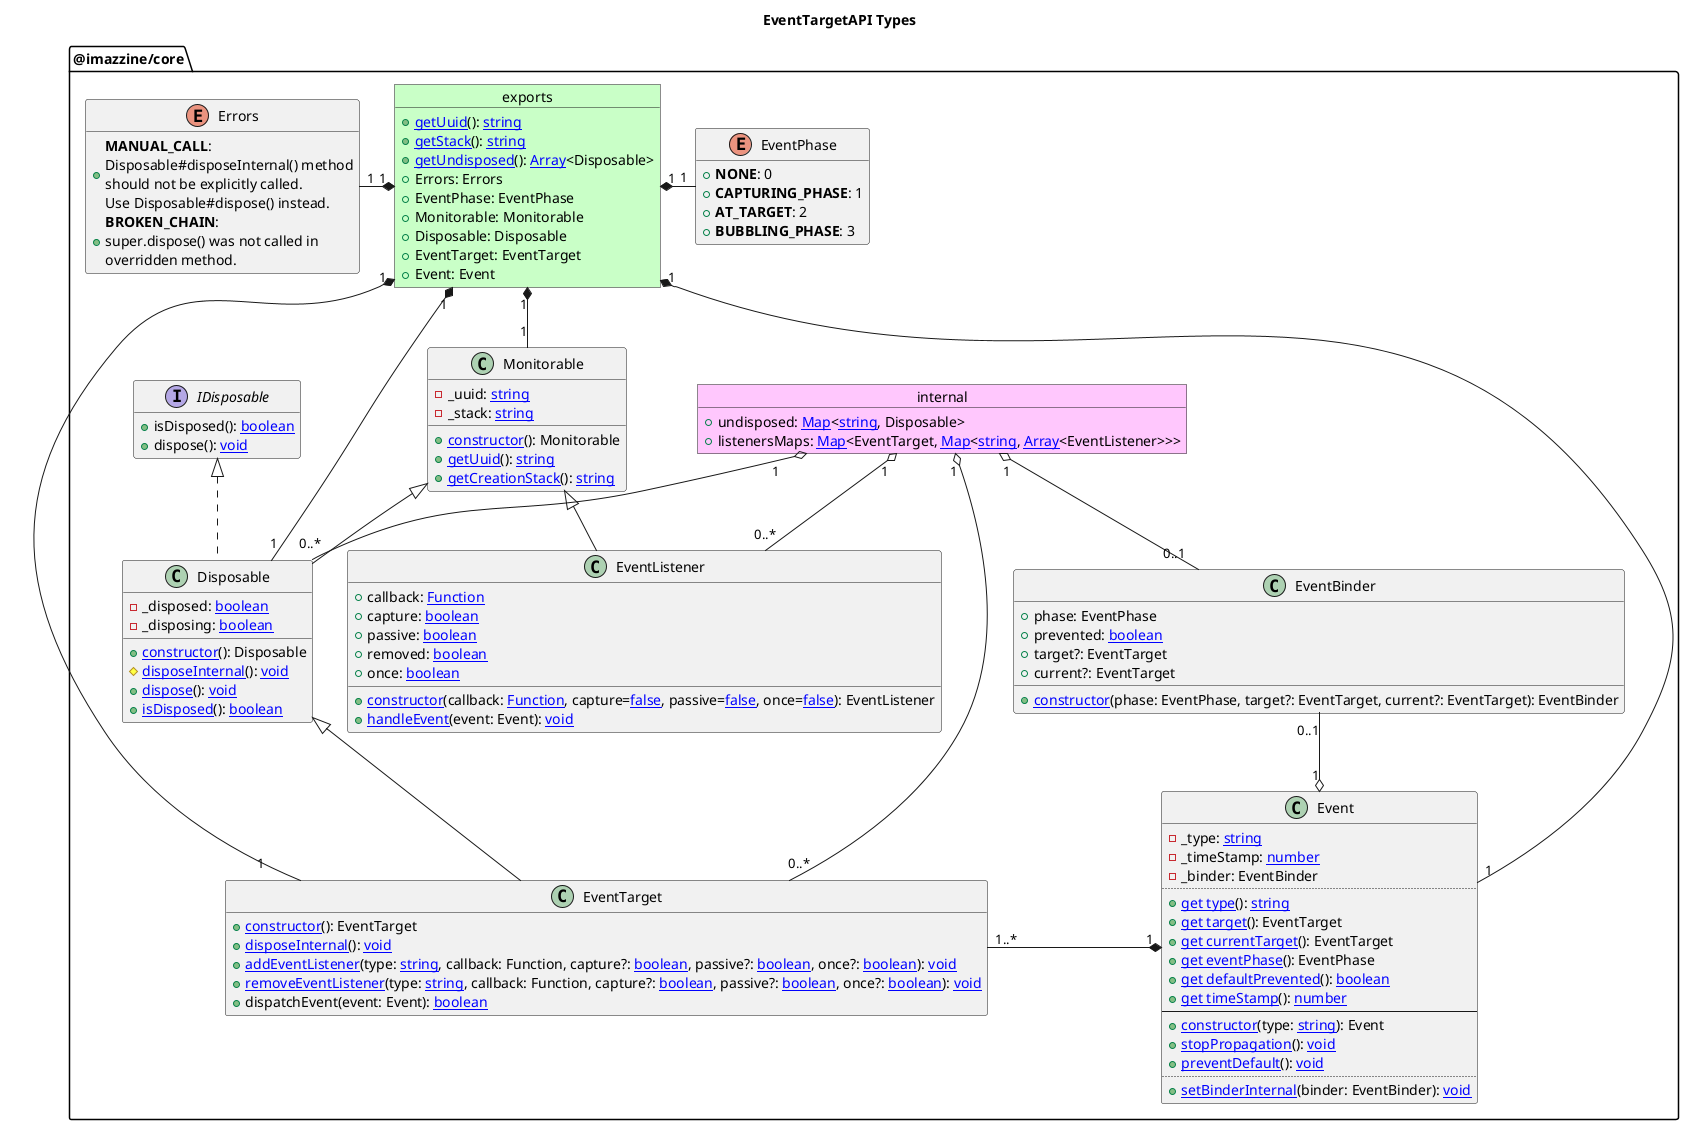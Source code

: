 @startuml Types

    hide empty members
    hide empty methods
    hide empty fields
    hide empty attributes

    title EventTargetAPI Types
    ' package "https://dom.spec.whatwg.org/#events" as whatwg [[https://dom.spec.whatwg.org/#events]] {
    '     interface "EventTarget" as IEventTarget [[https://dom.spec.whatwg.org/#eventtarget]] {
    '         +constructor(): EventTarget
    '         +addEventListener(type: string, callback?: EventListener, capture?: boolean, passive?: boolean, once?: boolean): void
    '         +removeEventListener(type: string, callback?: EventListener, capture?: boolean, passive?: boolean, once?: boolean): void
    '         +dispatchEvent(event: Event): boolean
    '     }

    '     interface "EventListener" as IEventListener [[https://dom.spec.whatwg.org/#callbackdef-eventlistener]] {
    '         +handleEvent(event: Event): void
    '     }
    '     IEventListener <-- IEventTarget: use 

    '     interface "Event" as IEvent [[https://dom.spec.whatwg.org/#event]] {
    '         +readonly type: string
    '         +readonly target?: EventTarget
    '         +readonly currentTarget?: EventTarget
    '         +readonly eventPhase: EventPhase
    '         +readonly bubbles: boolean
    '         +readonly cancelable: boolean
    '         +readonly defaultPrevented: boolean
    '         +readonly composed: boolean
    '         +readonly timeStamp: DOMHighResTimeStamp
    '         ' [Unforgeable] readonly attribute boolean isTrusted;

    '         +constructor(type: string, eventInitDict?: EventInit): Event
    '         +composedPath(): Array<EventTarget>
    '         +stopPropagation(): void
    '         +stopImmediatePropagation(): void
    '         +preventDefault(): void
    '     }
    '     IEvent --* IEventTarget
    ' }

    ' package "uuid@^7" as UuidPackage [[https://www.npmjs.com/package/uuid]] {
    '     object "exports" as UuidPackageExports {
    '         +v1(options?: Object, buffer?: Buffer, offset?: Number): string|Buffer
    '         +v4(options?: Object, buffer?: Buffer, offset?: Number): string|Buffer
    '         +v3(name: string, namespace: string, buffer?: Buffer, offset?: string): string|Buffer
    '         +v5(name: string, namespace: string, buffer?: Buffer, offset?: string): string|Buffer
    '     }
    ' }

    package "@imazzine/core" as ImazzineCorePackage {

        object internal #ffc7fd {
            +undisposed: [[https://developer.mozilla.org/en-US/docs/Web/JavaScript/Reference/Global_Objects/Map Map]]<[[https://developer.mozilla.org/en-US/docs/Web/JavaScript/Reference/Global_Objects/String string]], Disposable>
            +listenersMaps: [[https://developer.mozilla.org/en-US/docs/Web/JavaScript/Reference/Global_Objects/Map Map]]<EventTarget, [[https://developer.mozilla.org/en-US/docs/Web/JavaScript/Reference/Global_Objects/Map Map]]<[[https://developer.mozilla.org/en-US/docs/Web/JavaScript/Reference/Global_Objects/String string]], [[https://developer.mozilla.org/en-US/docs/Web/JavaScript/Reference/Global_Objects/Array Array]]<EventListener>>>
        }

        object "exports" as ImazzineCorePackageExports #c9ffc7 {
            +[[./Definition_exports.getUuid.svg getUuid]](): [[https://developer.mozilla.org/en-US/docs/Web/JavaScript/Reference/Global_Objects/String string]]
            +[[./Definition_exports.getStack.svg getStack]](): [[https://developer.mozilla.org/en-US/docs/Web/JavaScript/Reference/Global_Objects/String string]]
            +[[./Definition_exports.getUndisposed.svg getUndisposed]](): [[https://developer.mozilla.org/en-US/docs/Web/JavaScript/Reference/Global_Objects/Array Array]]<Disposable>
            +Errors: Errors
            +EventPhase: EventPhase
            +Monitorable: Monitorable
            +Disposable: Disposable
            +EventTarget: EventTarget
            +Event: Event
        }

        enum "Errors" as ImazzineCorePackageErrors {
            +<b>MANUAL_CALL</b>:\nDisposable#disposeInternal() method\nshould not be explicitly called.\nUse Disposable#dispose() instead.
            +<b>BROKEN_CHAIN</b>:\nsuper.dispose() was not called in\noverridden method.
        }
        ImazzineCorePackageErrors "1" -* "1" ImazzineCorePackageExports

        enum EventPhase {
            +<b>NONE</b>: 0
            +<b>CAPTURING_PHASE</b>: 1
            +<b>AT_TARGET</b>: 2
            +<b>BUBBLING_PHASE</b>: 3
        }
        ImazzineCorePackageExports "1" *- "1" EventPhase
        
        class Monitorable {
            -_uuid: [[https://developer.mozilla.org/en-US/docs/Web/JavaScript/Reference/Global_Objects/String string]]
            -_stack: [[https://developer.mozilla.org/en-US/docs/Web/JavaScript/Reference/Global_Objects/String string]]
            +[[./Definition_Monitorable.constructor.svg constructor]](): Monitorable
            +[[./Definition_Monitorable.getUuid.svg getUuid]](): [[https://developer.mozilla.org/en-US/docs/Web/JavaScript/Reference/Global_Objects/String string]]
            +[[./Definition_Monitorable.getCreationStack.svg getCreationStack]](): [[https://developer.mozilla.org/en-US/docs/Web/JavaScript/Reference/Global_Objects/String string]]
        }
        ImazzineCorePackageExports "1" *-- "1" Monitorable

        interface IDisposable {
            +isDisposed(): [[https://developer.mozilla.org/en-US/docs/Web/JavaScript/Reference/Global_Objects/Boolean boolean]]
            +dispose(): [[https://developer.mozilla.org/en-US/docs/Web/JavaScript/Reference/Operators/void void]]
        }

        class Disposable extends Monitorable implements IDisposable {
            -_disposed: [[https://developer.mozilla.org/en-US/docs/Web/JavaScript/Reference/Global_Objects/Boolean boolean]]
            -_disposing: [[https://developer.mozilla.org/en-US/docs/Web/JavaScript/Reference/Global_Objects/Boolean boolean]]
            +[[./Definition_Disposable.constructor.svg constructor]](): Disposable
            #[[./Definition_Disposable.disposeInternal.svg disposeInternal]](): [[https://developer.mozilla.org/en-US/docs/Web/JavaScript/Reference/Operators/void void]]
            +[[./Definition_Disposable.dispose.svg dispose]](): [[https://developer.mozilla.org/en-US/docs/Web/JavaScript/Reference/Operators/void void]]
            +[[./Definition_Disposable.isDisposed.svg isDisposed]](): [[https://developer.mozilla.org/en-US/docs/Web/JavaScript/Reference/Global_Objects/Boolean boolean]]
        }
        internal "1" o-- "0..*" Disposable
        ImazzineCorePackageExports "1" *-- "1" Disposable

        class EventListener extends Monitorable {
            +callback: [[https://developer.mozilla.org/en-US/docs/Web/JavaScript/Reference/Global_Objects/Function Function]]
            +capture: [[https://developer.mozilla.org/en-US/docs/Web/JavaScript/Reference/Global_Objects/Boolean boolean]]
            +passive: [[https://developer.mozilla.org/en-US/docs/Web/JavaScript/Reference/Global_Objects/Boolean boolean]]
            +removed: [[https://developer.mozilla.org/en-US/docs/Web/JavaScript/Reference/Global_Objects/Boolean boolean]]
            +once: [[https://developer.mozilla.org/en-US/docs/Web/JavaScript/Reference/Global_Objects/Boolean boolean]]
            +[[./Definition_EventListener.constructor.svg constructor]](callback: [[https://developer.mozilla.org/en-US/docs/Web/JavaScript/Reference/Global_Objects/Function Function]], capture=[[https://developer.mozilla.org/en-US/docs/Web/JavaScript/Reference/Global_Objects/Boolean false]], passive=[[https://developer.mozilla.org/en-US/docs/Web/JavaScript/Reference/Global_Objects/Boolean false]], once=[[https://developer.mozilla.org/en-US/docs/Web/JavaScript/Reference/Global_Objects/Boolean false]]): EventListener
            +[[./Definition_EventListener.handleEvent.svg handleEvent]](event: Event): [[https://developer.mozilla.org/en-US/docs/Web/JavaScript/Reference/Operators/void void]]
        }
        internal "1" o-- "0..*" EventListener

        class EventTarget extends Disposable {
            +[[./Definition_EventTarget.constructor.svg constructor]](): EventTarget
            +[[./Definition_EventTarget.disposeInternal.svg disposeInternal]](): [[https://developer.mozilla.org/en-US/docs/Web/JavaScript/Reference/Operators/void void]]
            +[[./Definition_EventTarget.addEventListener.svg addEventListener]](type: [[https://developer.mozilla.org/en-US/docs/Web/JavaScript/Reference/Global_Objects/String string]], callback: Function, capture?: [[https://developer.mozilla.org/en-US/docs/Web/JavaScript/Reference/Global_Objects/Boolean boolean]], passive?: [[https://developer.mozilla.org/en-US/docs/Web/JavaScript/Reference/Global_Objects/Boolean boolean]], once?: [[https://developer.mozilla.org/en-US/docs/Web/JavaScript/Reference/Global_Objects/Boolean boolean]]): [[https://developer.mozilla.org/en-US/docs/Web/JavaScript/Reference/Operators/void void]]
            +[[./Definition_EventTarget.removeEventListener.svg removeEventListener]](type: [[https://developer.mozilla.org/en-US/docs/Web/JavaScript/Reference/Global_Objects/String string]], callback: Function, capture?: [[https://developer.mozilla.org/en-US/docs/Web/JavaScript/Reference/Global_Objects/Boolean boolean]], passive?: [[https://developer.mozilla.org/en-US/docs/Web/JavaScript/Reference/Global_Objects/Boolean boolean]], once?: [[https://developer.mozilla.org/en-US/docs/Web/JavaScript/Reference/Global_Objects/Boolean boolean]]): [[https://developer.mozilla.org/en-US/docs/Web/JavaScript/Reference/Operators/void void]]
            +dispatchEvent(event: Event): [[https://developer.mozilla.org/en-US/docs/Web/JavaScript/Reference/Global_Objects/Boolean boolean]]
        }
        internal "1" o-- "0..*" EventTarget
        ImazzineCorePackageExports "1" *-- "1" EventTarget

        class EventBinder {
            +phase: EventPhase
            +prevented: [[https://developer.mozilla.org/en-US/docs/Web/JavaScript/Reference/Global_Objects/Boolean boolean]]
            +target?: EventTarget
            +current?: EventTarget
            +[[./Definition_EventBinder.constructor.svg constructor]](phase: EventPhase, target?: EventTarget, current?: EventTarget): EventBinder
        }
        internal "1" o-- "0..1" EventBinder

        class Event {
            -_type: [[https://developer.mozilla.org/en-US/docs/Web/JavaScript/Reference/Global_Objects/String string]]
            -_timeStamp: [[https://developer.mozilla.org/en-US/docs/Web/JavaScript/Reference/Global_Objects/Number number]]
            -_binder: EventBinder
            ..
            +[[./Definition_Event.type.svg get type]](): [[https://developer.mozilla.org/en-US/docs/Web/JavaScript/Reference/Global_Objects/String string]]
            +[[./Definition_Event.target.svg get target]](): EventTarget
            +[[./Definition_Event.currentTarget.svg get currentTarget]](): EventTarget
            +[[./Definition_Event.eventPhase.svg get eventPhase]](): EventPhase
            +[[./Definition_Event.defaultPrevented.svg get defaultPrevented]](): [[https://developer.mozilla.org/en-US/docs/Web/JavaScript/Reference/Global_Objects/Boolean boolean]]
            +[[./Definition_Event.timeStamp.svg get timeStamp]](): [[https://developer.mozilla.org/en-US/docs/Web/JavaScript/Reference/Global_Objects/Number number]]
            --
            +[[./Definition_Event.constructor.svg constructor]](type: [[https://developer.mozilla.org/en-US/docs/Web/JavaScript/Reference/Global_Objects/String string]]): Event
            +[[./Definition_Event.stopPropagation.svg stopPropagation]](): [[https://developer.mozilla.org/en-US/docs/Web/JavaScript/Reference/Operators/void void]]
            +[[./Definition_Event.preventDefault.svg preventDefault]](): [[https://developer.mozilla.org/en-US/docs/Web/JavaScript/Reference/Operators/void void]]
            ..
            +[[./Definition_Event.setBinderInternal.svg setBinderInternal]](binder: EventBinder): [[https://developer.mozilla.org/en-US/docs/Web/JavaScript/Reference/Operators/void void]]
        }
        EventTarget "1..*" -* "1" Event
        EventBinder "0..1" --o "1" Event
        ImazzineCorePackageExports "1" *-- "1" Event
    }
    ' UuidPackage <-- ImazzineCorePackage: depend on
@enduml

@startuml Definition_exports.getUuid
    title Definition: exports.getUuid()

    participant "getUuid()" as fn
    participant "uuid.v1()" as v1 [[https://www.npmjs.com/package/uuid#version-1-timestamp]]
    participant "uuid.v5()" as v5 [[https://www.npmjs.com/package/uuid#version-5-namespace]]

    group JS Sync Task
        ...
        --> fn: initial call
        fn --> v1: request uuid v1 for uuid v5 required "name" parameter
        fn <-- v1: random uuid (timestamp based)
        fn --> v1: request uuid v1 for uuid v5 required "namespace" parameter
        fn <-- v1: random uuid (timestamp based)
        fn --> v5: request final uuid v5 with calculated (random) parameters
        fn <-- v5: uuid
        <-- fn: uuid
        ...
    end
@enduml

@startuml Definition_exports.getStack
    title Definition: exports.getStack()

    start
        partition SyncTask {
            if (env.npm_package_config_monitoring) then (yes)
                :let stack = new [[https://developer.mozilla.org/en-US/docs/Web/JavaScript/Reference/Global_Objects/Error/Stack Error().stack]] ]
                :stack = stack.replace('Error', 'Created') ]
                :const stackArray = stack.split('\\n') ]
                :stackArray.splice(1, 1) ]
                :stack = stackArray.join('\\n')]
            else (no)
                :let stack = 'disabled' ]
            endif
                :return stack/
        }
    end
@enduml

@startuml Definition_exports.getUndisposed
    title Definition: exports.getUndisposed()

    start
        partition SyncTask {
            :return internal.undisposed.values()/
        }
    end
@enduml

@startuml Definition_Monitorable.constructor
    title Definition: Monitorable#constructor()

    start
        partition SyncTask {
            :this._stack = [[./Definition_exports.getStack.svg exports.getStack()]] ]
            :this._uuid = [[./Definition_exports.getUuid.svg exports.getUuid()]] ]
        }
    end
@enduml

@startuml Definition_Monitorable.getUuid
    title Definition: Monitorable#getUuid()

    start
        partition SyncTask {
            :return this._uuid/
        }
    end
@enduml

@startuml Definition_Monitorable.getCreationStack
    title Definition: Monitorable#getCreationStack()

    start
        partition SyncTask {
            :return this._stack/
        }
    end
@enduml

@startuml Definition_Disposable.constructor
    title Definition: Disposable#constructor()

    start
        partition SyncTask {
            :[[./Definition_Monitorable.constructor.svg super()]] |
            :this._disposed = false]
            :this._disposing = false]
            :internal.undisposed.set([[./Definition_Monitorable.getUuid.svg this.getUuid()]], this)]
        }
    end
@enduml

@startuml Definition_Disposable.disposeInternal
    title Definition: Disposable#disposeInternal()

    start
        partition SyncTask {
            if (this._disposing) then (yes)
                :this._disposed = true]
                :internal.undisposed.delete([[./Definition_Monitorable.getUuid.svg this.getUuid()]])]
                :this._disposing = false]
            else (no)
                :throw new Error(Errors.MANUAL_CALL)]
            endif
        }
    end
@enduml

@startuml Definition_Disposable.dispose
    title Definition: Disposable#dispose()

    start
        partition SyncTask {
            if (!this._disposed) then (yes)
                :this._disposing = true]
                :[[./Definition_Disposable.disposeInternal.svg this.disposeInternal()]] |
                if (!this._disposed && this._disposing) then (yes)
                    :throw new Error(Errors.BROKEN_CHAIN)]
                endif
            endif
        }
    end
@enduml

@startuml Definition_Disposable.isDisposed
    title Definition: Disposable#isDisposed()

    start
        partition SyncTask {
            :return this._disposed/
        }
    end
@enduml

@startuml Definition_EventListener.constructor
    title Definition: EventListener#constructor()

    start
        partition SyncTask {
            :callback, capture, passive, once/
            :[[./Definition_Monitorable.constructor.svg super()]] |
            :this.callback = callback]
            :this.capture = capture]
            :this.passive = passive]
            :this.removed = false]
            :this.once = once]
        }
    end
@enduml

@startuml Definition_EventListener.handleEvent
    title Definition: EventListener#handleEvent()

    start
        partition SyncTask {
            :event/
            :this.callback(event)|
        }
    end
@enduml

@startuml Definition_EventBinder.constructor
    title Definition: EventBinder#constructor()

    start
        partition SyncTask {
            :phase, target, current/
            :this.phase = EventPhase.NONE]
            :this.prevented = false]
            :this.target = target]
            :this.current = current]
        }
    end
@enduml

@startuml Definition_Event.constructor
    title Definition: Event#constructor()

    start
        partition SyncTask {
            :type/
            :this._type = type]
            :this._timeStamp = [[https://developer.mozilla.org/en-US/docs/Web/JavaScript/Reference/Global_Objects/Date/now Date.now()]] ]
            :[[./Definition_Event.setBinderInternal.svg this.setBinderInternal]](new EventDispatcher(EventPhase.NONE))]
        }
    end
@enduml

@startuml Definition_Event.type
    title Definition: Event#type

    start
        partition SyncTask {
            :return this._type/
        }
    end
@enduml

@startuml Definition_Event.timeStamp
    title Definition: Event#timeStamp

    start
        partition SyncTask {
            :return this._timeStamp/
        }
    end
@enduml

@startuml Definition_Event.defaultPrevented
    title Definition: Event#defaultPrevented

    start
        partition SyncTask {
            :return this._binder.prevented/
        }
    end
@enduml

@startuml Definition_Event.target
    title Definition: Event#target

    start
        partition SyncTask {
            :return this._binder.target/
        }
    end
@enduml

@startuml Definition_Event.currentTarget
    title Definition: Event#currentTarget

    start
        partition SyncTask {
            :return this._binder.current/
        }
    end
@enduml

@startuml Definition_Event.eventPhase
    title Definition: Event#eventPhase

    start
        partition SyncTask {
            :return this._binder.phase/
        }
    end
@enduml

@startuml Definition_Event.preventDefault
    title Definition: Event#preventDefault()

    start
        partition SyncTask {
            :this._binder.prevented = true]
        }
    end
@enduml

@startuml Definition_Event.stopPropagation
    title Definition: Event#stopPropagation()

    start
        partition SyncTask {
            :void]
        }
    end
@enduml

@startuml Definition_Event.setBinderInternal
    title Definition: Event#setBinderInternal()

    start
        partition SyncTask {
            :binder/
            if (dispatcher instanceof EventBinder) then (yes)
                :this._binder = binder]
            endif
        }
    end
@enduml

@startuml Definition_EventTarget.constructor
    title Definition: EventTarget#constructor()

    start
        partition SyncTask {
            :[[./Definition_Disposable.constructor.svg super()]]|
            :internal.listenersMaps.set(this, new Map())]
        }
    end
@enduml

@startuml Definition_EventTarget.disposeInternal
    title Definition: EventTarget#disposeInternal()

    start
        partition SyncTask {
            :internal.listenersMaps.delete(this)]
            :[[./Definition_Disposable.disposeInternal.svg super()]]|
        }
    end
@enduml

@startuml Definition_EventTarget.addEventListener
    title Definition: EventTarget#addEventListener()

    start
        partition SyncTask {
            :type, callback, capture, passive, once/
            :const listenersMap = internal.listenersMaps.get(this)]
            :let listeners = listenersMap.get(type)]
            :let listener = null]
            if (!listeners) then (yes)
                :listeners = [] ]
                :listenersMap.set(type, listeners)]
            endif
            while (let i = 0; i < listeners.length; i++)
                if (!listeners[i].removed && \nlisteners[i].callback === callback && \nlisteners[i].capture === capture) then (yes)
                    :listener = listeners[i] ]
                    :listener.passive = passive]
                    :listener.once = once]
                endif
            endwhile
            if (!listener) then (yes)
                :listener = new EventListener(callback, capture, passive, once)]
                :listeners.push(listener)]
            endif
        }
    end
@enduml

@startuml Definition_EventTarget.removeEventListener
    title Definition: EventTarget#addEventListener()

    start
        partition SyncTask {
            :type, callback, capture, passive, once/
            :const listenersMap = internal.listenersMaps.get(this)]
            :const listeners = listenersMap.get(type)]
            if (listeners) then (yes)
                while (let i = 0; i < listeners.length; i++)
                    if (!listeners[i].removed && \nlisteners[i].callback === callback && \nlisteners[i].capture === capture) then (yes)
                        :listeners[i].removed = true]
                        :listeners[i].callback = null]
                        :listeners[i].capture = null]
                        :listeners[i].passive = null]
                        :listeners[i].once = null]
                        :listeners.splice(i, 1)]
                    endif
                endwhile
                if (listeners.length === 0) then (yes)
                    :listenersMap.remove(type)]
                endif
            endif
        }
    end
@enduml